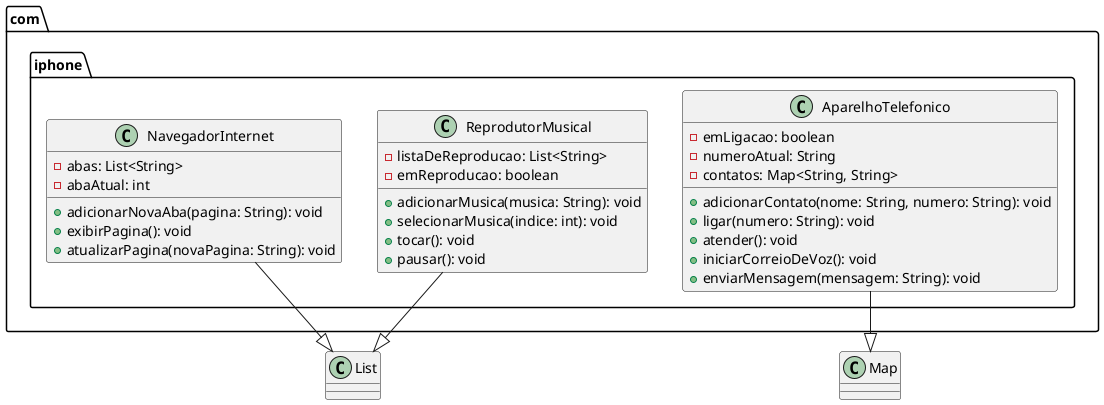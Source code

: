 @startuml

package com.iphone {
    class ReprodutorMusical {
        - listaDeReproducao: List<String>
        - emReproducao: boolean
        + adicionarMusica(musica: String): void
        + selecionarMusica(indice: int): void
        + tocar(): void
        + pausar(): void
    }

    class AparelhoTelefonico {
        - emLigacao: boolean
        - numeroAtual: String
        - contatos: Map<String, String>
        + adicionarContato(nome: String, numero: String): void
        + ligar(numero: String): void
        + atender(): void
        + iniciarCorreioDeVoz(): void
        + enviarMensagem(mensagem: String): void
    }

    class NavegadorInternet {
        - abas: List<String>
        - abaAtual: int
        + adicionarNovaAba(pagina: String): void
        + exibirPagina(): void
        + atualizarPagina(novaPagina: String): void
    }
}

ReprodutorMusical --|> List
AparelhoTelefonico --|> Map
NavegadorInternet --|> List

@enduml
